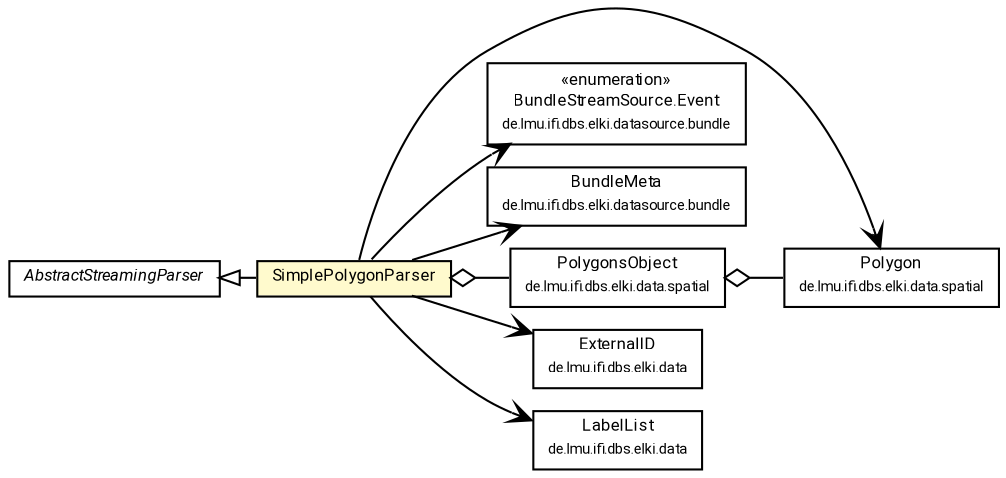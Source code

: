#!/usr/local/bin/dot
#
# Class diagram 
# Generated by UMLGraph version R5_7_2-60-g0e99a6 (http://www.spinellis.gr/umlgraph/)
#

digraph G {
	graph [fontnames="svg"]
	edge [fontname="Roboto",fontsize=7,labelfontname="Roboto",labelfontsize=7,color="black"];
	node [fontname="Roboto",fontcolor="black",fontsize=8,shape=plaintext,margin=0,width=0,height=0];
	nodesep=0.15;
	ranksep=0.25;
	rankdir=LR;
	// de.lmu.ifi.dbs.elki.data.spatial.Polygon
	c9493197 [label=<<table title="de.lmu.ifi.dbs.elki.data.spatial.Polygon" border="0" cellborder="1" cellspacing="0" cellpadding="2" href="../../data/spatial/Polygon.html" target="_parent">
		<tr><td><table border="0" cellspacing="0" cellpadding="1">
		<tr><td align="center" balign="center"> <font face="Roboto">Polygon</font> </td></tr>
		<tr><td align="center" balign="center"> <font face="Roboto" point-size="7.0">de.lmu.ifi.dbs.elki.data.spatial</font> </td></tr>
		</table></td></tr>
		</table>>, URL="../../data/spatial/Polygon.html"];
	// de.lmu.ifi.dbs.elki.datasource.bundle.BundleStreamSource.Event
	c9493227 [label=<<table title="de.lmu.ifi.dbs.elki.datasource.bundle.BundleStreamSource.Event" border="0" cellborder="1" cellspacing="0" cellpadding="2" href="../bundle/BundleStreamSource.Event.html" target="_parent">
		<tr><td><table border="0" cellspacing="0" cellpadding="1">
		<tr><td align="center" balign="center"> &#171;enumeration&#187; </td></tr>
		<tr><td align="center" balign="center"> <font face="Roboto">BundleStreamSource.Event</font> </td></tr>
		<tr><td align="center" balign="center"> <font face="Roboto" point-size="7.0">de.lmu.ifi.dbs.elki.datasource.bundle</font> </td></tr>
		</table></td></tr>
		</table>>, URL="../bundle/BundleStreamSource.Event.html"];
	// de.lmu.ifi.dbs.elki.datasource.bundle.BundleMeta
	c9493228 [label=<<table title="de.lmu.ifi.dbs.elki.datasource.bundle.BundleMeta" border="0" cellborder="1" cellspacing="0" cellpadding="2" href="../bundle/BundleMeta.html" target="_parent">
		<tr><td><table border="0" cellspacing="0" cellpadding="1">
		<tr><td align="center" balign="center"> <font face="Roboto">BundleMeta</font> </td></tr>
		<tr><td align="center" balign="center"> <font face="Roboto" point-size="7.0">de.lmu.ifi.dbs.elki.datasource.bundle</font> </td></tr>
		</table></td></tr>
		</table>>, URL="../bundle/BundleMeta.html"];
	// de.lmu.ifi.dbs.elki.data.spatial.PolygonsObject
	c9493264 [label=<<table title="de.lmu.ifi.dbs.elki.data.spatial.PolygonsObject" border="0" cellborder="1" cellspacing="0" cellpadding="2" href="../../data/spatial/PolygonsObject.html" target="_parent">
		<tr><td><table border="0" cellspacing="0" cellpadding="1">
		<tr><td align="center" balign="center"> <font face="Roboto">PolygonsObject</font> </td></tr>
		<tr><td align="center" balign="center"> <font face="Roboto" point-size="7.0">de.lmu.ifi.dbs.elki.data.spatial</font> </td></tr>
		</table></td></tr>
		</table>>, URL="../../data/spatial/PolygonsObject.html"];
	// de.lmu.ifi.dbs.elki.data.ExternalID
	c9493277 [label=<<table title="de.lmu.ifi.dbs.elki.data.ExternalID" border="0" cellborder="1" cellspacing="0" cellpadding="2" href="../../data/ExternalID.html" target="_parent">
		<tr><td><table border="0" cellspacing="0" cellpadding="1">
		<tr><td align="center" balign="center"> <font face="Roboto">ExternalID</font> </td></tr>
		<tr><td align="center" balign="center"> <font face="Roboto" point-size="7.0">de.lmu.ifi.dbs.elki.data</font> </td></tr>
		</table></td></tr>
		</table>>, URL="../../data/ExternalID.html"];
	// de.lmu.ifi.dbs.elki.data.LabelList
	c9493320 [label=<<table title="de.lmu.ifi.dbs.elki.data.LabelList" border="0" cellborder="1" cellspacing="0" cellpadding="2" href="../../data/LabelList.html" target="_parent">
		<tr><td><table border="0" cellspacing="0" cellpadding="1">
		<tr><td align="center" balign="center"> <font face="Roboto">LabelList</font> </td></tr>
		<tr><td align="center" balign="center"> <font face="Roboto" point-size="7.0">de.lmu.ifi.dbs.elki.data</font> </td></tr>
		</table></td></tr>
		</table>>, URL="../../data/LabelList.html"];
	// de.lmu.ifi.dbs.elki.datasource.parser.SimplePolygonParser
	c9494808 [label=<<table title="de.lmu.ifi.dbs.elki.datasource.parser.SimplePolygonParser" border="0" cellborder="1" cellspacing="0" cellpadding="2" bgcolor="lemonChiffon" href="SimplePolygonParser.html" target="_parent">
		<tr><td><table border="0" cellspacing="0" cellpadding="1">
		<tr><td align="center" balign="center"> <font face="Roboto">SimplePolygonParser</font> </td></tr>
		</table></td></tr>
		</table>>, URL="SimplePolygonParser.html"];
	// de.lmu.ifi.dbs.elki.datasource.parser.AbstractStreamingParser
	c9494818 [label=<<table title="de.lmu.ifi.dbs.elki.datasource.parser.AbstractStreamingParser" border="0" cellborder="1" cellspacing="0" cellpadding="2" href="AbstractStreamingParser.html" target="_parent">
		<tr><td><table border="0" cellspacing="0" cellpadding="1">
		<tr><td align="center" balign="center"> <font face="Roboto"><i>AbstractStreamingParser</i></font> </td></tr>
		</table></td></tr>
		</table>>, URL="AbstractStreamingParser.html"];
	// de.lmu.ifi.dbs.elki.data.spatial.PolygonsObject has de.lmu.ifi.dbs.elki.data.spatial.Polygon
	c9493264 -> c9493197 [arrowhead=none,arrowtail=ediamond,dir=back,weight=4];
	// de.lmu.ifi.dbs.elki.datasource.parser.SimplePolygonParser extends de.lmu.ifi.dbs.elki.datasource.parser.AbstractStreamingParser
	c9494818 -> c9494808 [arrowtail=empty,dir=back,weight=10];
	// de.lmu.ifi.dbs.elki.datasource.parser.SimplePolygonParser has de.lmu.ifi.dbs.elki.data.spatial.PolygonsObject
	c9494808 -> c9493264 [arrowhead=none,arrowtail=ediamond,dir=back,weight=4];
	// de.lmu.ifi.dbs.elki.datasource.parser.SimplePolygonParser navassoc de.lmu.ifi.dbs.elki.datasource.bundle.BundleStreamSource.Event
	c9494808 -> c9493227 [arrowhead=open,weight=1];
	// de.lmu.ifi.dbs.elki.datasource.parser.SimplePolygonParser navassoc de.lmu.ifi.dbs.elki.datasource.bundle.BundleMeta
	c9494808 -> c9493228 [arrowhead=open,weight=1];
	// de.lmu.ifi.dbs.elki.datasource.parser.SimplePolygonParser navassoc de.lmu.ifi.dbs.elki.data.LabelList
	c9494808 -> c9493320 [arrowhead=open,weight=1];
	// de.lmu.ifi.dbs.elki.datasource.parser.SimplePolygonParser navassoc de.lmu.ifi.dbs.elki.data.ExternalID
	c9494808 -> c9493277 [arrowhead=open,weight=1];
	// de.lmu.ifi.dbs.elki.datasource.parser.SimplePolygonParser navassoc de.lmu.ifi.dbs.elki.data.spatial.Polygon
	c9494808 -> c9493197 [arrowhead=open,weight=1,headlabel="*"];
}

